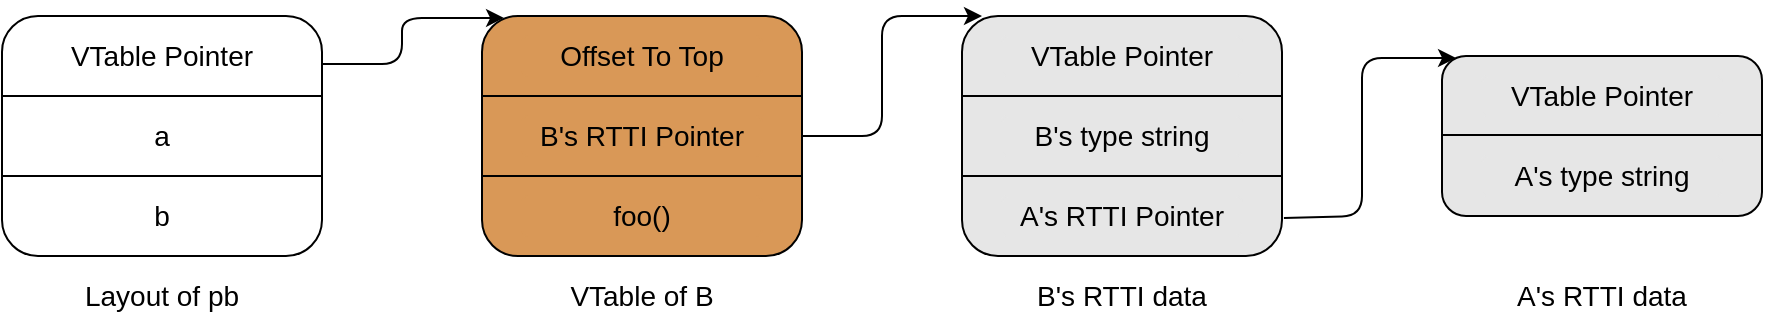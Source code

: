 <mxfile version="24.7.17">
  <diagram name="第 1 页" id="ov3-2ZxVzbA_uYJa8KsF">
    <mxGraphModel dx="1242" dy="819" grid="1" gridSize="10" guides="1" tooltips="1" connect="1" arrows="1" fold="1" page="1" pageScale="1" pageWidth="827" pageHeight="1169" math="0" shadow="0">
      <root>
        <mxCell id="0" />
        <mxCell id="1" parent="0" />
        <mxCell id="O-Wifks-kzLdKlH56Ls9-1" value="" style="rounded=1;whiteSpace=wrap;html=1;fillColor=#FFFFFF;" vertex="1" parent="1">
          <mxGeometry y="160" width="160" height="120" as="geometry" />
        </mxCell>
        <mxCell id="O-Wifks-kzLdKlH56Ls9-2" value="" style="endArrow=none;html=1;rounded=0;" edge="1" parent="1">
          <mxGeometry width="50" height="50" relative="1" as="geometry">
            <mxPoint y="200" as="sourcePoint" />
            <mxPoint x="160" y="200" as="targetPoint" />
          </mxGeometry>
        </mxCell>
        <mxCell id="O-Wifks-kzLdKlH56Ls9-3" value="" style="endArrow=none;html=1;rounded=0;" edge="1" parent="1">
          <mxGeometry width="50" height="50" relative="1" as="geometry">
            <mxPoint y="240" as="sourcePoint" />
            <mxPoint x="160" y="240" as="targetPoint" />
          </mxGeometry>
        </mxCell>
        <mxCell id="O-Wifks-kzLdKlH56Ls9-4" value="" style="rounded=1;whiteSpace=wrap;html=1;fillColor=#D99857;strokeColor=default;" vertex="1" parent="1">
          <mxGeometry x="240" y="160" width="160" height="120" as="geometry" />
        </mxCell>
        <mxCell id="O-Wifks-kzLdKlH56Ls9-5" value="" style="endArrow=none;html=1;rounded=0;strokeColor=default;" edge="1" parent="1">
          <mxGeometry width="50" height="50" relative="1" as="geometry">
            <mxPoint x="240" y="200" as="sourcePoint" />
            <mxPoint x="400" y="200" as="targetPoint" />
          </mxGeometry>
        </mxCell>
        <mxCell id="O-Wifks-kzLdKlH56Ls9-6" value="" style="endArrow=none;html=1;rounded=0;strokeColor=default;" edge="1" parent="1">
          <mxGeometry width="50" height="50" relative="1" as="geometry">
            <mxPoint x="240" y="240" as="sourcePoint" />
            <mxPoint x="400" y="240" as="targetPoint" />
          </mxGeometry>
        </mxCell>
        <mxCell id="O-Wifks-kzLdKlH56Ls9-7" value="" style="rounded=1;whiteSpace=wrap;html=1;fillColor=#E6E6E6;strokeColor=default;" vertex="1" parent="1">
          <mxGeometry x="480" y="160" width="160" height="120" as="geometry" />
        </mxCell>
        <mxCell id="O-Wifks-kzLdKlH56Ls9-8" value="" style="endArrow=none;html=1;rounded=0;strokeColor=default;" edge="1" parent="1">
          <mxGeometry width="50" height="50" relative="1" as="geometry">
            <mxPoint x="480" y="200" as="sourcePoint" />
            <mxPoint x="640" y="200" as="targetPoint" />
          </mxGeometry>
        </mxCell>
        <mxCell id="O-Wifks-kzLdKlH56Ls9-9" value="" style="endArrow=none;html=1;rounded=0;strokeColor=default;" edge="1" parent="1">
          <mxGeometry width="50" height="50" relative="1" as="geometry">
            <mxPoint x="480" y="240" as="sourcePoint" />
            <mxPoint x="640" y="240" as="targetPoint" />
          </mxGeometry>
        </mxCell>
        <mxCell id="O-Wifks-kzLdKlH56Ls9-10" value="" style="rounded=1;whiteSpace=wrap;html=1;fillColor=#E6E6E6;strokeColor=default;" vertex="1" parent="1">
          <mxGeometry x="720" y="180" width="160" height="80" as="geometry" />
        </mxCell>
        <mxCell id="O-Wifks-kzLdKlH56Ls9-13" value="" style="endArrow=none;html=1;rounded=0;strokeColor=default;" edge="1" parent="1">
          <mxGeometry width="50" height="50" relative="1" as="geometry">
            <mxPoint x="720" y="219.5" as="sourcePoint" />
            <mxPoint x="880" y="219.5" as="targetPoint" />
          </mxGeometry>
        </mxCell>
        <mxCell id="O-Wifks-kzLdKlH56Ls9-20" value="&lt;font style=&quot;font-size: 14px;&quot;&gt;VTable Pointer&lt;/font&gt;" style="rounded=1;whiteSpace=wrap;html=1;fillColor=#FFFFFF;strokeColor=#FFFFFF;" vertex="1" parent="1">
          <mxGeometry x="20" y="170" width="120" height="20" as="geometry" />
        </mxCell>
        <mxCell id="O-Wifks-kzLdKlH56Ls9-22" value="&lt;font style=&quot;font-size: 14px;&quot;&gt;a&lt;/font&gt;" style="rounded=1;whiteSpace=wrap;html=1;fillColor=#FFFFFF;strokeColor=#FFFFFF;" vertex="1" parent="1">
          <mxGeometry x="20" y="210" width="120" height="20" as="geometry" />
        </mxCell>
        <mxCell id="O-Wifks-kzLdKlH56Ls9-23" value="&lt;font style=&quot;font-size: 14px;&quot;&gt;b&lt;/font&gt;" style="rounded=1;whiteSpace=wrap;html=1;fillColor=#FFFFFF;strokeColor=#FFFFFF;" vertex="1" parent="1">
          <mxGeometry x="20" y="250" width="120" height="20" as="geometry" />
        </mxCell>
        <mxCell id="O-Wifks-kzLdKlH56Ls9-24" value="&lt;font style=&quot;font-size: 14px;&quot;&gt;Offset To Top&lt;/font&gt;" style="rounded=1;whiteSpace=wrap;html=1;fillColor=#D99857;strokeColor=#D99857;" vertex="1" parent="1">
          <mxGeometry x="260" y="170" width="120" height="20" as="geometry" />
        </mxCell>
        <mxCell id="O-Wifks-kzLdKlH56Ls9-25" value="&lt;font style=&quot;font-size: 14px;&quot;&gt;B&#39;s RTTI Pointer&lt;/font&gt;" style="rounded=1;whiteSpace=wrap;html=1;fillColor=#D99857;strokeColor=#D99857;" vertex="1" parent="1">
          <mxGeometry x="260" y="210" width="120" height="20" as="geometry" />
        </mxCell>
        <mxCell id="O-Wifks-kzLdKlH56Ls9-26" value="&lt;span style=&quot;font-size: 14px;&quot;&gt;foo()&lt;/span&gt;" style="rounded=1;whiteSpace=wrap;html=1;fillColor=#D99857;strokeColor=#D99857;" vertex="1" parent="1">
          <mxGeometry x="260" y="250" width="120" height="20" as="geometry" />
        </mxCell>
        <mxCell id="O-Wifks-kzLdKlH56Ls9-27" value="&lt;font style=&quot;font-size: 14px;&quot;&gt;VTable Pointer&lt;/font&gt;" style="rounded=1;whiteSpace=wrap;html=1;fillColor=#E6E6E6;strokeColor=#E6E6E6;" vertex="1" parent="1">
          <mxGeometry x="500" y="170" width="120" height="20" as="geometry" />
        </mxCell>
        <mxCell id="O-Wifks-kzLdKlH56Ls9-28" value="&lt;font style=&quot;font-size: 14px;&quot;&gt;B&#39;s type string&lt;/font&gt;" style="rounded=1;whiteSpace=wrap;html=1;fillColor=#E6E6E6;strokeColor=#E6E6E6;" vertex="1" parent="1">
          <mxGeometry x="500" y="210" width="120" height="20" as="geometry" />
        </mxCell>
        <mxCell id="O-Wifks-kzLdKlH56Ls9-29" value="&lt;font style=&quot;font-size: 14px;&quot;&gt;A&#39;s RTTI Pointer&lt;/font&gt;" style="rounded=1;whiteSpace=wrap;html=1;fillColor=#E6E6E6;strokeColor=#E6E6E6;" vertex="1" parent="1">
          <mxGeometry x="500" y="250" width="120" height="20" as="geometry" />
        </mxCell>
        <mxCell id="O-Wifks-kzLdKlH56Ls9-30" value="&lt;span style=&quot;font-size: 14px;&quot;&gt;VTable Pointer&lt;/span&gt;" style="rounded=1;whiteSpace=wrap;html=1;fillColor=#E6E6E6;strokeColor=#E6E6E6;" vertex="1" parent="1">
          <mxGeometry x="740" y="190" width="120" height="20" as="geometry" />
        </mxCell>
        <mxCell id="O-Wifks-kzLdKlH56Ls9-31" value="&lt;span style=&quot;font-size: 14px;&quot;&gt;A&#39;s type string&lt;/span&gt;" style="rounded=1;whiteSpace=wrap;html=1;fillColor=#E6E6E6;strokeColor=#E6E6E6;" vertex="1" parent="1">
          <mxGeometry x="740" y="230" width="120" height="20" as="geometry" />
        </mxCell>
        <mxCell id="O-Wifks-kzLdKlH56Ls9-32" value="" style="endArrow=classic;html=1;rounded=1;entryX=0.069;entryY=0.008;entryDx=0;entryDy=0;entryPerimeter=0;exitX=1;exitY=0.2;exitDx=0;exitDy=0;exitPerimeter=0;strokeColor=default;curved=0;" edge="1" parent="1" source="O-Wifks-kzLdKlH56Ls9-1" target="O-Wifks-kzLdKlH56Ls9-4">
          <mxGeometry width="50" height="50" relative="1" as="geometry">
            <mxPoint x="190" y="200" as="sourcePoint" />
            <mxPoint x="530" y="380" as="targetPoint" />
            <Array as="points">
              <mxPoint x="200" y="184" />
              <mxPoint x="200" y="161" />
            </Array>
          </mxGeometry>
        </mxCell>
        <mxCell id="O-Wifks-kzLdKlH56Ls9-33" value="" style="endArrow=classic;html=1;rounded=1;exitX=1;exitY=0.5;exitDx=0;exitDy=0;strokeColor=default;curved=0;" edge="1" parent="1" source="O-Wifks-kzLdKlH56Ls9-4">
          <mxGeometry width="50" height="50" relative="1" as="geometry">
            <mxPoint x="390" y="430" as="sourcePoint" />
            <mxPoint x="490" y="160" as="targetPoint" />
            <Array as="points">
              <mxPoint x="440" y="220" />
              <mxPoint x="440" y="160" />
            </Array>
          </mxGeometry>
        </mxCell>
        <mxCell id="O-Wifks-kzLdKlH56Ls9-34" value="" style="endArrow=classic;html=1;rounded=1;exitX=1.006;exitY=0.842;exitDx=0;exitDy=0;exitPerimeter=0;entryX=0.044;entryY=0.013;entryDx=0;entryDy=0;entryPerimeter=0;flowAnimation=0;shadow=0;strokeColor=default;curved=0;" edge="1" parent="1" source="O-Wifks-kzLdKlH56Ls9-7" target="O-Wifks-kzLdKlH56Ls9-10">
          <mxGeometry width="50" height="50" relative="1" as="geometry">
            <mxPoint x="390" y="430" as="sourcePoint" />
            <mxPoint x="440" y="380" as="targetPoint" />
            <Array as="points">
              <mxPoint x="680" y="260" />
              <mxPoint x="680" y="181" />
            </Array>
          </mxGeometry>
        </mxCell>
        <mxCell id="O-Wifks-kzLdKlH56Ls9-35" value="Layout of pb" style="rounded=1;whiteSpace=wrap;html=1;fontSize=14;strokeColor=#FFFFFF;fillColor=#FFFFFF;" vertex="1" parent="1">
          <mxGeometry x="20" y="290" width="120" height="20" as="geometry" />
        </mxCell>
        <mxCell id="O-Wifks-kzLdKlH56Ls9-36" value="VTable of B" style="rounded=1;whiteSpace=wrap;html=1;fontSize=14;strokeColor=#FFFFFF;fillColor=#FFFFFF;" vertex="1" parent="1">
          <mxGeometry x="260" y="290" width="120" height="20" as="geometry" />
        </mxCell>
        <mxCell id="O-Wifks-kzLdKlH56Ls9-37" value="" style="rounded=1;whiteSpace=wrap;html=1;fontSize=14;strokeColor=#FFFFFF;fillColor=#FFFFFF;" vertex="1" parent="1">
          <mxGeometry x="500" y="290" width="120" height="20" as="geometry" />
        </mxCell>
        <mxCell id="O-Wifks-kzLdKlH56Ls9-38" value="B&#39;s RTTI data" style="rounded=1;whiteSpace=wrap;html=1;fontSize=14;strokeColor=#FFFFFF;fillColor=#FFFFFF;" vertex="1" parent="1">
          <mxGeometry x="500" y="290" width="120" height="20" as="geometry" />
        </mxCell>
        <mxCell id="O-Wifks-kzLdKlH56Ls9-39" value="A&#39;s RTTI data" style="rounded=1;whiteSpace=wrap;html=1;fontSize=14;strokeColor=#FFFFFF;fillColor=#FFFFFF;" vertex="1" parent="1">
          <mxGeometry x="740" y="290" width="120" height="20" as="geometry" />
        </mxCell>
      </root>
    </mxGraphModel>
  </diagram>
</mxfile>
